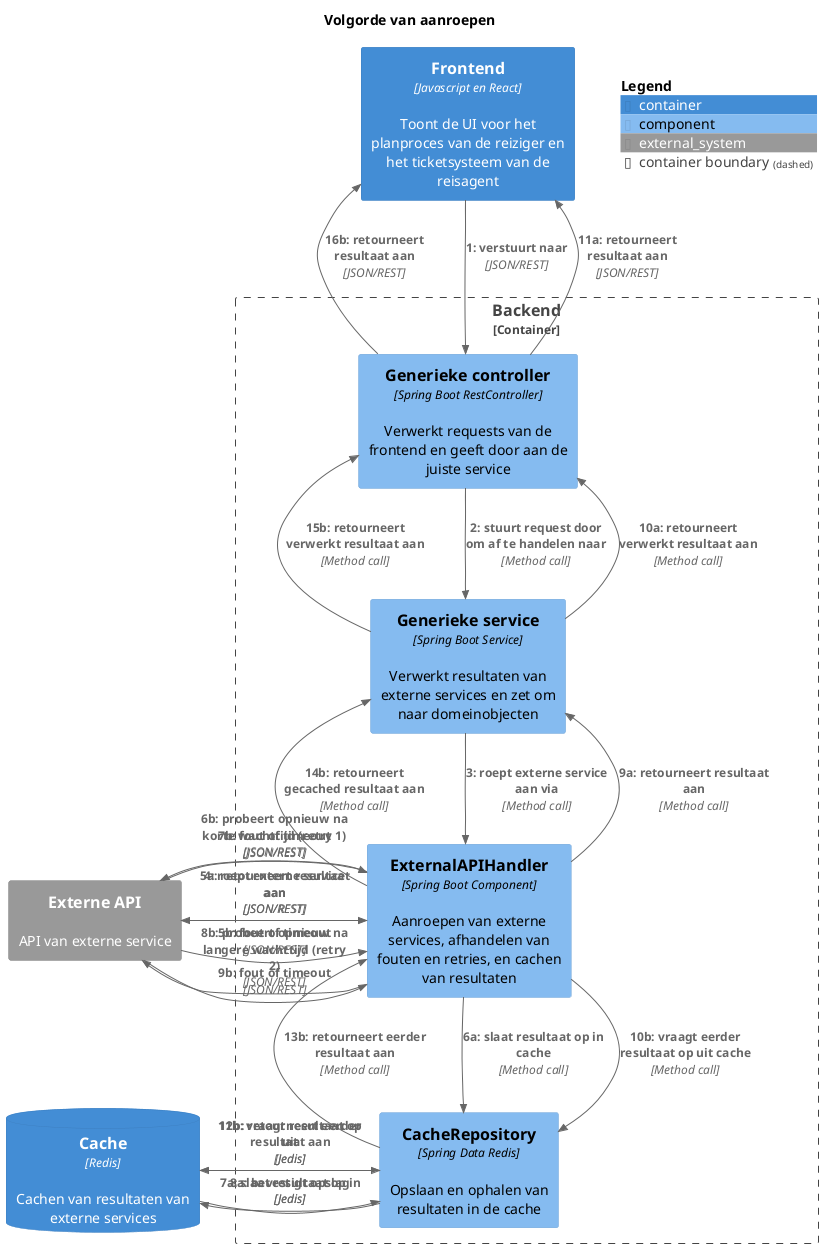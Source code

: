 @startuml
!include <C4/C4_Component.puml>
title Volgorde van aanroepen

LAYOUT_TOP_DOWN()
SHOW_PERSON_OUTLINE()

Container(frontend, "Frontend", "Javascript en React", "Toont de UI voor het planproces van de reiziger en het ticketsysteem van de reisagent")

Container_Boundary(backend, "Backend") {
    Component(controller, "Generieke controller", "Spring Boot RestController", "Verwerkt requests van de frontend en geeft door aan de juiste service")
    Component(service, "Generieke service", "Spring Boot Service", "Verwerkt resultaten van externe services en zet om naar domeinobjecten")
    Component(apiHandler, "ExternalAPIHandler", "Spring Boot Component", "Aanroepen van externe services, afhandelen van fouten en retries, en cachen van resultaten")
    Component(cacheRepo, "CacheRepository", "Spring Data Redis", "Opslaan en ophalen van resultaten in de cache")
}

System_Ext(api, "Externe API", "API van externe service")

ContainerDb(cache, "Cache", "Redis", "Cachen van resultaten van externe services")

Rel(frontend, controller, "1: verstuurt naar", "JSON/REST")
Rel(controller, service, "2: stuurt request door om af te handelen naar", "Method call")
Rel(service, apiHandler, "3: roept externe service aan via", "Method call")

' Eerste poging - externe API aanroepen
Rel(apiHandler, api, "4: roept externe service aan", "JSON/REST")

' Succespad - externe API werkt
Rel(api, apiHandler, "5a: retourneert resultaat aan", "JSON/REST")
Rel(apiHandler, cacheRepo, "6a: slaat resultaat op in cache", "Method call")
Rel(cacheRepo, cache, "7a: slaat resultaat op in", "Jedis")
Rel(cache, cacheRepo, "8a: bevestigt opslag", "Jedis")
Rel(apiHandler, service, "9a: retourneert resultaat aan", "Method call")
Rel(service, controller, "10a: retourneert verwerkt resultaat aan", "Method call")
Rel_U(controller, frontend, "11a: retourneert resultaat aan", "JSON/REST")

' Foutpad - externe API faalt bij eerste poging
Rel_L(api, apiHandler, "5b: fout of timeout", "JSON/REST")

' Retry mechanisme
Rel_L(apiHandler, api, "6b: probeert opnieuw na korte wachttijd (retry 1)", "JSON/REST")
Rel_L(api, apiHandler, "7b: fout of timeout", "JSON/REST")
Rel_L(apiHandler, api, "8b: probeert opnieuw na langere wachttijd (retry 2)", "JSON/REST")
Rel_L(api, apiHandler, "9b: fout of timeout", "JSON/REST")

' Fallback naar cache
Rel_L(apiHandler, cacheRepo, "10b: vraagt eerder resultaat op uit cache", "Method call")
Rel_L(cacheRepo, cache, "11b: vraagt resultaat op uit", "Jedis")
Rel_L(cache, cacheRepo, "12b: retourneert eerder resultaat aan", "Jedis")
Rel_L(cacheRepo, apiHandler, "13b: retourneert eerder resultaat aan", "Method call")
Rel_L(apiHandler, service, "14b: retourneert gecached resultaat aan", "Method call")
Rel_L(service, controller, "15b: retourneert verwerkt resultaat aan", "Method call")
Rel_L(controller, frontend, "16b: retourneert resultaat aan", "JSON/REST")

SHOW_FLOATING_LEGEND()
@enduml